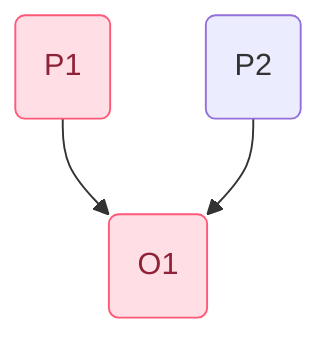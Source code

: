 flowchart TB
    O1(O1)
    P1(P1)
    P2(P2)

    P1 & P2 --> O1

    O1:::Rose
    P1:::Rose
    classDef Peach stroke-width:1px, stroke-dasharray:none, stroke:#FBB35A, fill:#FFEFDB, color:#8F632D

    classDef Rose stroke-width:1px, stroke-dasharray:none, stroke:#FF5978, fill:#FFDFE5, color:#8E2236